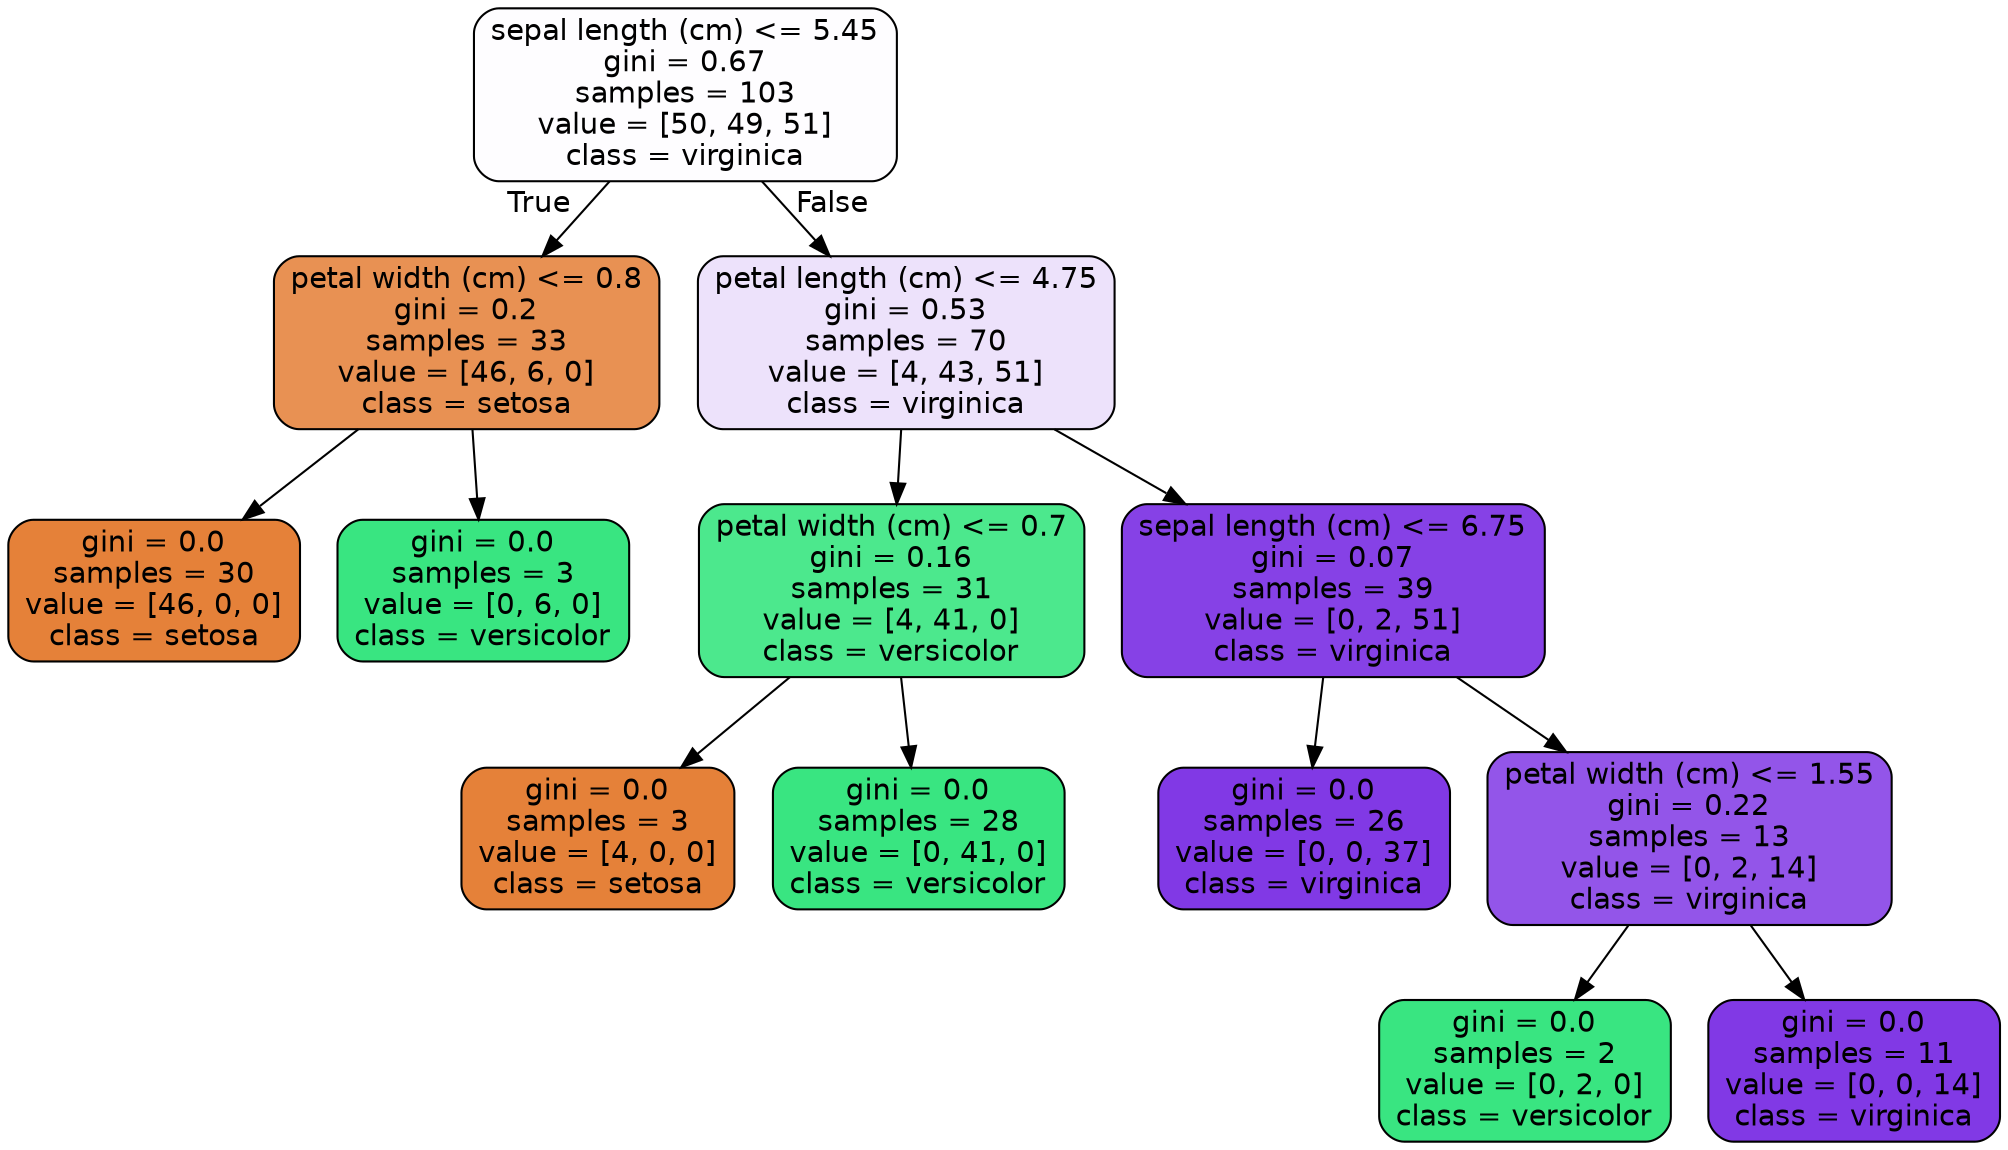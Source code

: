 digraph Tree {
node [shape=box, style="filled, rounded", color="black", fontname=helvetica] ;
edge [fontname=helvetica] ;
0 [label="sepal length (cm) <= 5.45\ngini = 0.67\nsamples = 103\nvalue = [50, 49, 51]\nclass = virginica", fillcolor="#fefdff"] ;
1 [label="petal width (cm) <= 0.8\ngini = 0.2\nsamples = 33\nvalue = [46, 6, 0]\nclass = setosa", fillcolor="#e89153"] ;
0 -> 1 [labeldistance=2.5, labelangle=45, headlabel="True"] ;
2 [label="gini = 0.0\nsamples = 30\nvalue = [46, 0, 0]\nclass = setosa", fillcolor="#e58139"] ;
1 -> 2 ;
3 [label="gini = 0.0\nsamples = 3\nvalue = [0, 6, 0]\nclass = versicolor", fillcolor="#39e581"] ;
1 -> 3 ;
4 [label="petal length (cm) <= 4.75\ngini = 0.53\nsamples = 70\nvalue = [4, 43, 51]\nclass = virginica", fillcolor="#ede2fb"] ;
0 -> 4 [labeldistance=2.5, labelangle=-45, headlabel="False"] ;
5 [label="petal width (cm) <= 0.7\ngini = 0.16\nsamples = 31\nvalue = [4, 41, 0]\nclass = versicolor", fillcolor="#4ce88d"] ;
4 -> 5 ;
6 [label="gini = 0.0\nsamples = 3\nvalue = [4, 0, 0]\nclass = setosa", fillcolor="#e58139"] ;
5 -> 6 ;
7 [label="gini = 0.0\nsamples = 28\nvalue = [0, 41, 0]\nclass = versicolor", fillcolor="#39e581"] ;
5 -> 7 ;
8 [label="sepal length (cm) <= 6.75\ngini = 0.07\nsamples = 39\nvalue = [0, 2, 51]\nclass = virginica", fillcolor="#8641e6"] ;
4 -> 8 ;
9 [label="gini = 0.0\nsamples = 26\nvalue = [0, 0, 37]\nclass = virginica", fillcolor="#8139e5"] ;
8 -> 9 ;
10 [label="petal width (cm) <= 1.55\ngini = 0.22\nsamples = 13\nvalue = [0, 2, 14]\nclass = virginica", fillcolor="#9355e9"] ;
8 -> 10 ;
11 [label="gini = 0.0\nsamples = 2\nvalue = [0, 2, 0]\nclass = versicolor", fillcolor="#39e581"] ;
10 -> 11 ;
12 [label="gini = 0.0\nsamples = 11\nvalue = [0, 0, 14]\nclass = virginica", fillcolor="#8139e5"] ;
10 -> 12 ;
}